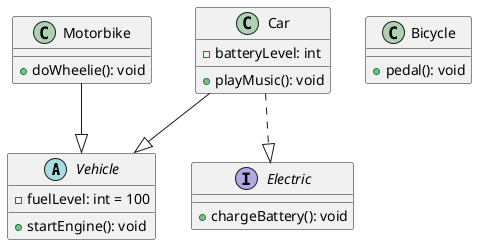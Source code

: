 @startuml

' Classe abstraite parent
abstract class Vehicle {
    +startEngine(): void
    -fuelLevel: int = 100
}

' Interface
interface Electric {
    +chargeBattery(): void
}

' Classe enfant qui étend Vehicle et implémente Electric
class Car {
    +playMusic(): void
    -batteryLevel: int
}

Car --|> Vehicle
Car ..|> Electric

' Classe définie après son héritage
class Motorbike {
    +doWheelie(): void
}

Motorbike --|> Vehicle

' Classe simple
class Bicycle {
    +pedal(): void
}

@enduml
